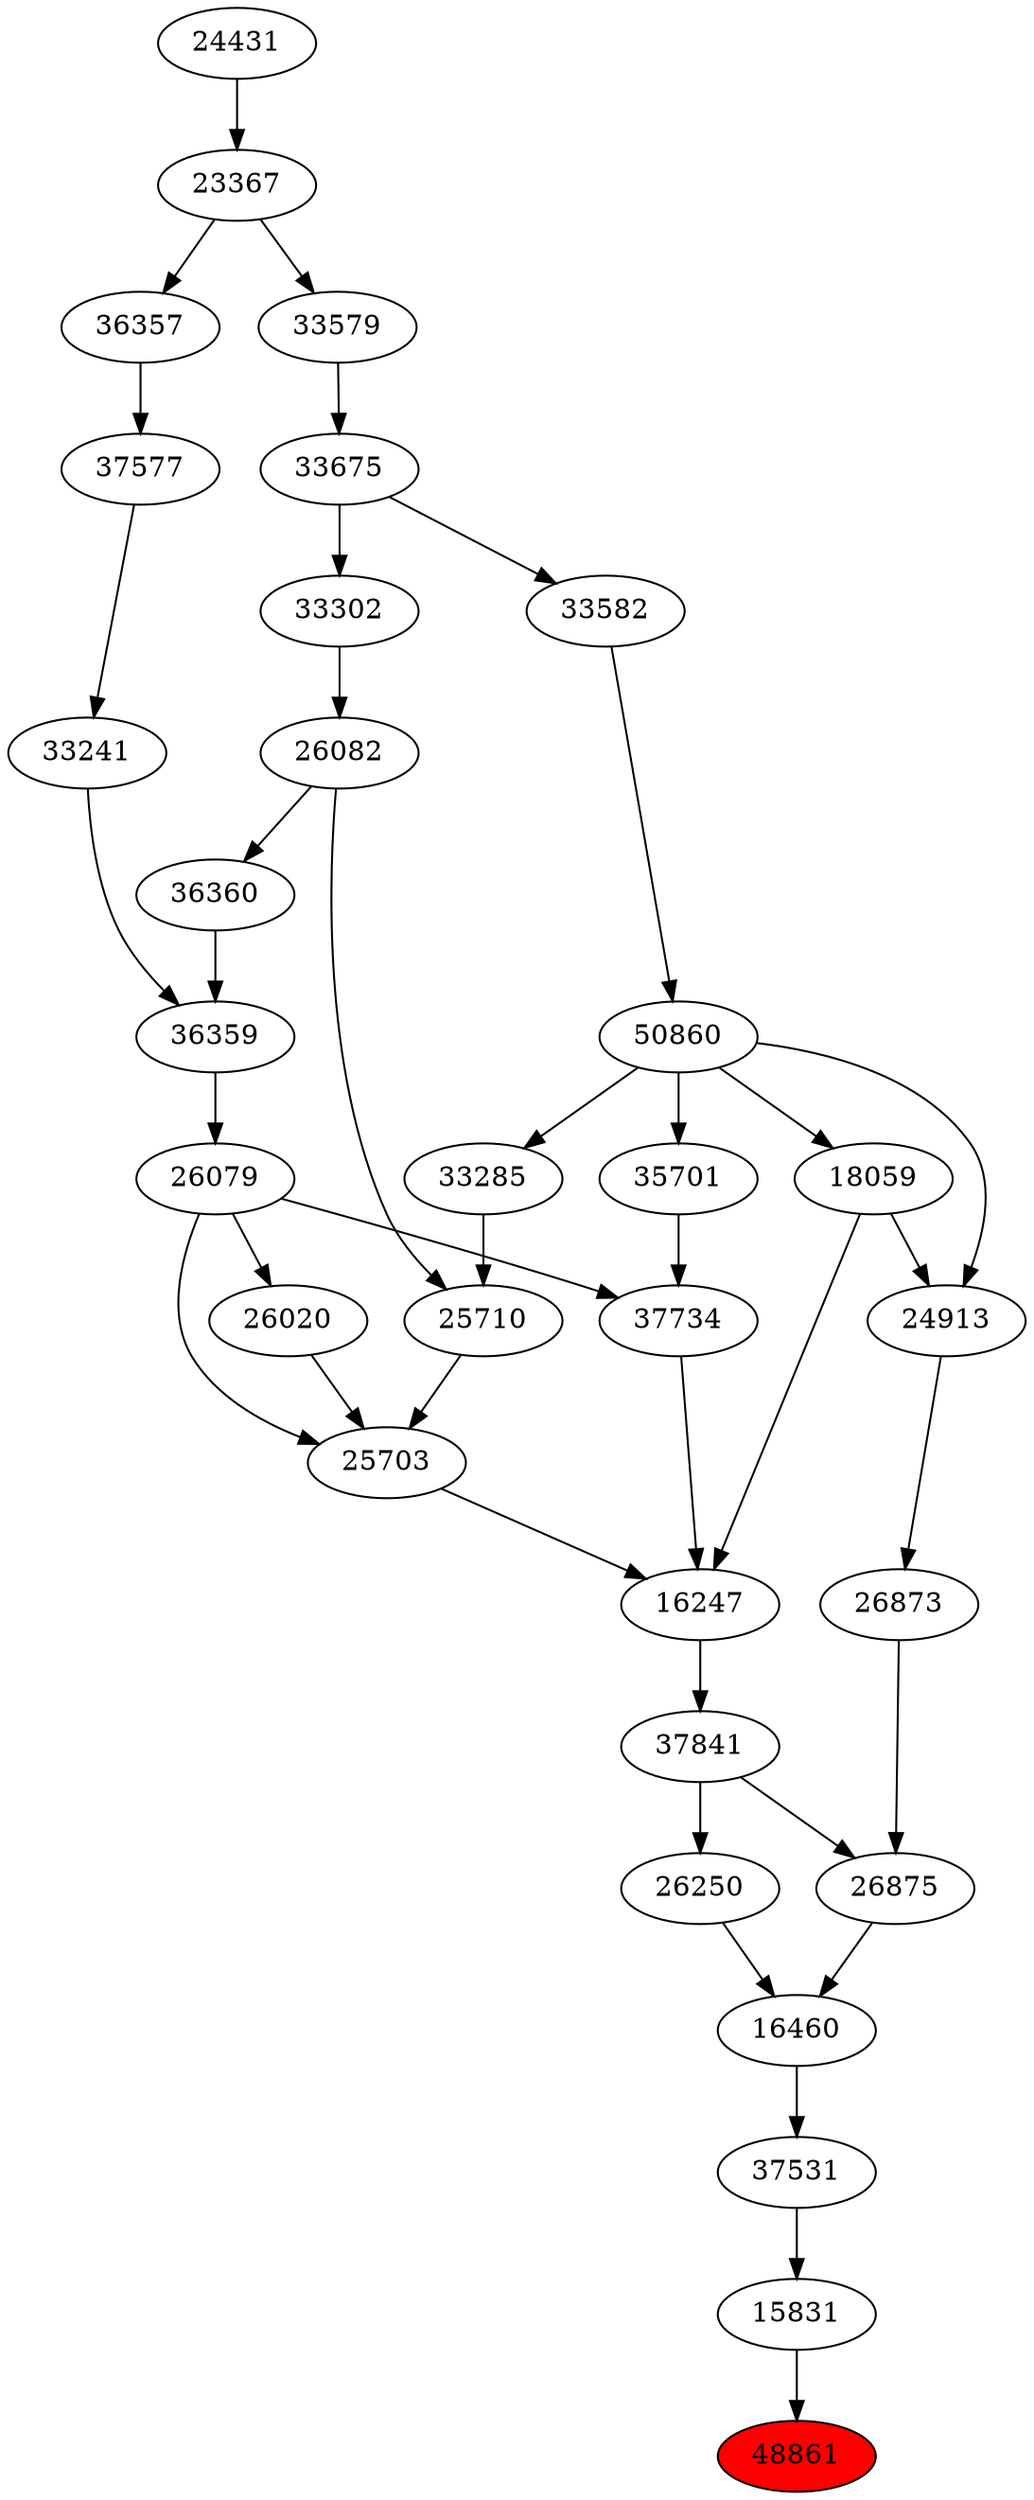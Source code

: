 strict digraph{ 
48861 [label="48861" fillcolor=red style=filled]
15831 -> 48861
15831 [label="15831"]
37531 -> 15831
37531 [label="37531"]
16460 -> 37531
16460 [label="16460"]
26250 -> 16460
26875 -> 16460
26250 [label="26250"]
37841 -> 26250
26875 [label="26875"]
26873 -> 26875
37841 -> 26875
37841 [label="37841"]
16247 -> 37841
26873 [label="26873"]
24913 -> 26873
16247 [label="16247"]
25703 -> 16247
37734 -> 16247
18059 -> 16247
24913 [label="24913"]
18059 -> 24913
50860 -> 24913
25703 [label="25703"]
26020 -> 25703
26079 -> 25703
25710 -> 25703
37734 [label="37734"]
26079 -> 37734
35701 -> 37734
18059 [label="18059"]
50860 -> 18059
50860 [label="50860"]
33582 -> 50860
26020 [label="26020"]
26079 -> 26020
26079 [label="26079"]
36359 -> 26079
25710 [label="25710"]
26082 -> 25710
33285 -> 25710
35701 [label="35701"]
50860 -> 35701
33582 [label="33582"]
33675 -> 33582
36359 [label="36359"]
33241 -> 36359
36360 -> 36359
26082 [label="26082"]
33302 -> 26082
33285 [label="33285"]
50860 -> 33285
33675 [label="33675"]
33579 -> 33675
33241 [label="33241"]
37577 -> 33241
36360 [label="36360"]
26082 -> 36360
33302 [label="33302"]
33675 -> 33302
33579 [label="33579"]
23367 -> 33579
37577 [label="37577"]
36357 -> 37577
23367 [label="23367"]
24431 -> 23367
36357 [label="36357"]
23367 -> 36357
24431 [label="24431"]
}